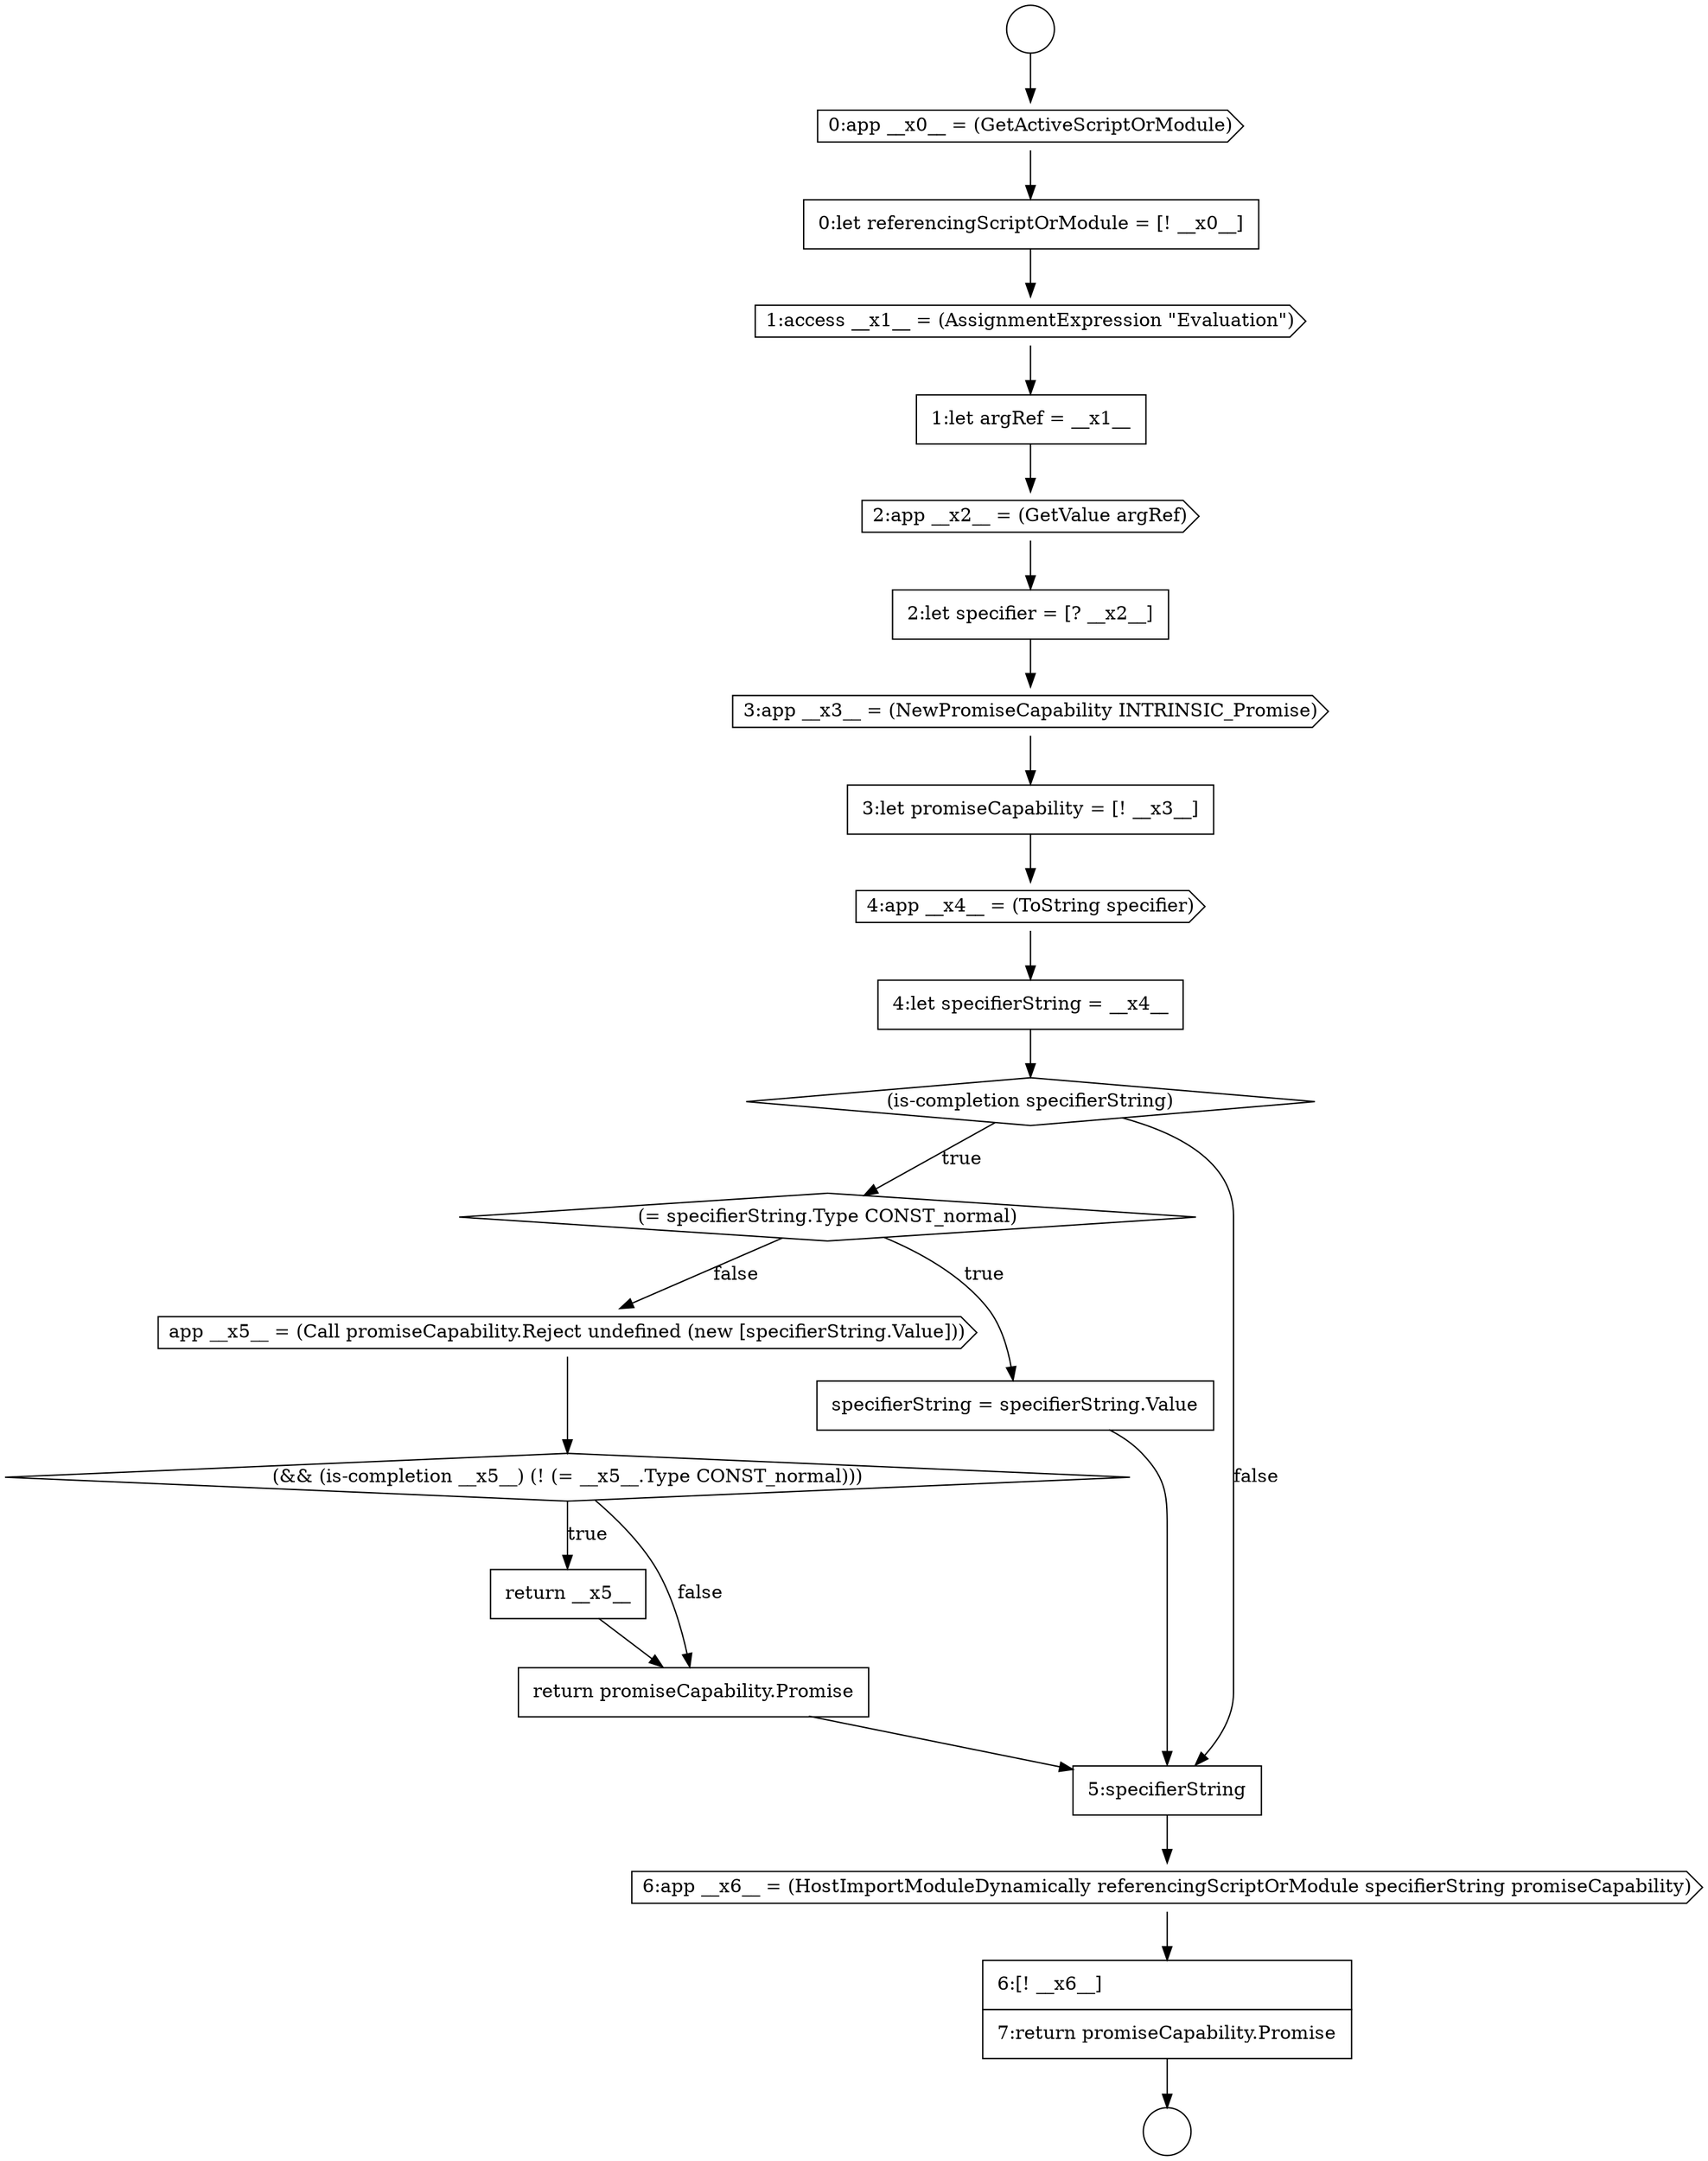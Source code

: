 digraph {
  node4899 [shape=cds, label=<<font color="black">6:app __x6__ = (HostImportModuleDynamically referencingScriptOrModule specifierString promiseCapability)</font>> color="black" fillcolor="white" style=filled]
  node4884 [shape=none, margin=0, label=<<font color="black">
    <table border="0" cellborder="1" cellspacing="0" cellpadding="10">
      <tr><td align="left">1:let argRef = __x1__</td></tr>
    </table>
  </font>> color="black" fillcolor="white" style=filled]
  node4896 [shape=none, margin=0, label=<<font color="black">
    <table border="0" cellborder="1" cellspacing="0" cellpadding="10">
      <tr><td align="left">return __x5__</td></tr>
    </table>
  </font>> color="black" fillcolor="white" style=filled]
  node4892 [shape=diamond, label=<<font color="black">(= specifierString.Type CONST_normal)</font>> color="black" fillcolor="white" style=filled]
  node4889 [shape=cds, label=<<font color="black">4:app __x4__ = (ToString specifier)</font>> color="black" fillcolor="white" style=filled]
  node4887 [shape=cds, label=<<font color="black">3:app __x3__ = (NewPromiseCapability INTRINSIC_Promise)</font>> color="black" fillcolor="white" style=filled]
  node4890 [shape=none, margin=0, label=<<font color="black">
    <table border="0" cellborder="1" cellspacing="0" cellpadding="10">
      <tr><td align="left">4:let specifierString = __x4__</td></tr>
    </table>
  </font>> color="black" fillcolor="white" style=filled]
  node4894 [shape=cds, label=<<font color="black">app __x5__ = (Call promiseCapability.Reject undefined (new [specifierString.Value]))</font>> color="black" fillcolor="white" style=filled]
  node4895 [shape=diamond, label=<<font color="black">(&amp;&amp; (is-completion __x5__) (! (= __x5__.Type CONST_normal)))</font>> color="black" fillcolor="white" style=filled]
  node4891 [shape=diamond, label=<<font color="black">(is-completion specifierString)</font>> color="black" fillcolor="white" style=filled]
  node4893 [shape=none, margin=0, label=<<font color="black">
    <table border="0" cellborder="1" cellspacing="0" cellpadding="10">
      <tr><td align="left">specifierString = specifierString.Value</td></tr>
    </table>
  </font>> color="black" fillcolor="white" style=filled]
  node4888 [shape=none, margin=0, label=<<font color="black">
    <table border="0" cellborder="1" cellspacing="0" cellpadding="10">
      <tr><td align="left">3:let promiseCapability = [! __x3__]</td></tr>
    </table>
  </font>> color="black" fillcolor="white" style=filled]
  node4883 [shape=cds, label=<<font color="black">1:access __x1__ = (AssignmentExpression &quot;Evaluation&quot;)</font>> color="black" fillcolor="white" style=filled]
  node4898 [shape=none, margin=0, label=<<font color="black">
    <table border="0" cellborder="1" cellspacing="0" cellpadding="10">
      <tr><td align="left">5:specifierString</td></tr>
    </table>
  </font>> color="black" fillcolor="white" style=filled]
  node4882 [shape=none, margin=0, label=<<font color="black">
    <table border="0" cellborder="1" cellspacing="0" cellpadding="10">
      <tr><td align="left">0:let referencingScriptOrModule = [! __x0__]</td></tr>
    </table>
  </font>> color="black" fillcolor="white" style=filled]
  node4897 [shape=none, margin=0, label=<<font color="black">
    <table border="0" cellborder="1" cellspacing="0" cellpadding="10">
      <tr><td align="left">return promiseCapability.Promise</td></tr>
    </table>
  </font>> color="black" fillcolor="white" style=filled]
  node4886 [shape=none, margin=0, label=<<font color="black">
    <table border="0" cellborder="1" cellspacing="0" cellpadding="10">
      <tr><td align="left">2:let specifier = [? __x2__]</td></tr>
    </table>
  </font>> color="black" fillcolor="white" style=filled]
  node4879 [shape=circle label=" " color="black" fillcolor="white" style=filled]
  node4881 [shape=cds, label=<<font color="black">0:app __x0__ = (GetActiveScriptOrModule)</font>> color="black" fillcolor="white" style=filled]
  node4900 [shape=none, margin=0, label=<<font color="black">
    <table border="0" cellborder="1" cellspacing="0" cellpadding="10">
      <tr><td align="left">6:[! __x6__]</td></tr>
      <tr><td align="left">7:return promiseCapability.Promise</td></tr>
    </table>
  </font>> color="black" fillcolor="white" style=filled]
  node4880 [shape=circle label=" " color="black" fillcolor="white" style=filled]
  node4885 [shape=cds, label=<<font color="black">2:app __x2__ = (GetValue argRef)</font>> color="black" fillcolor="white" style=filled]
  node4890 -> node4891 [ color="black"]
  node4881 -> node4882 [ color="black"]
  node4896 -> node4897 [ color="black"]
  node4886 -> node4887 [ color="black"]
  node4892 -> node4893 [label=<<font color="black">true</font>> color="black"]
  node4892 -> node4894 [label=<<font color="black">false</font>> color="black"]
  node4895 -> node4896 [label=<<font color="black">true</font>> color="black"]
  node4895 -> node4897 [label=<<font color="black">false</font>> color="black"]
  node4888 -> node4889 [ color="black"]
  node4891 -> node4892 [label=<<font color="black">true</font>> color="black"]
  node4891 -> node4898 [label=<<font color="black">false</font>> color="black"]
  node4887 -> node4888 [ color="black"]
  node4885 -> node4886 [ color="black"]
  node4882 -> node4883 [ color="black"]
  node4897 -> node4898 [ color="black"]
  node4899 -> node4900 [ color="black"]
  node4884 -> node4885 [ color="black"]
  node4879 -> node4881 [ color="black"]
  node4894 -> node4895 [ color="black"]
  node4898 -> node4899 [ color="black"]
  node4883 -> node4884 [ color="black"]
  node4893 -> node4898 [ color="black"]
  node4900 -> node4880 [ color="black"]
  node4889 -> node4890 [ color="black"]
}
